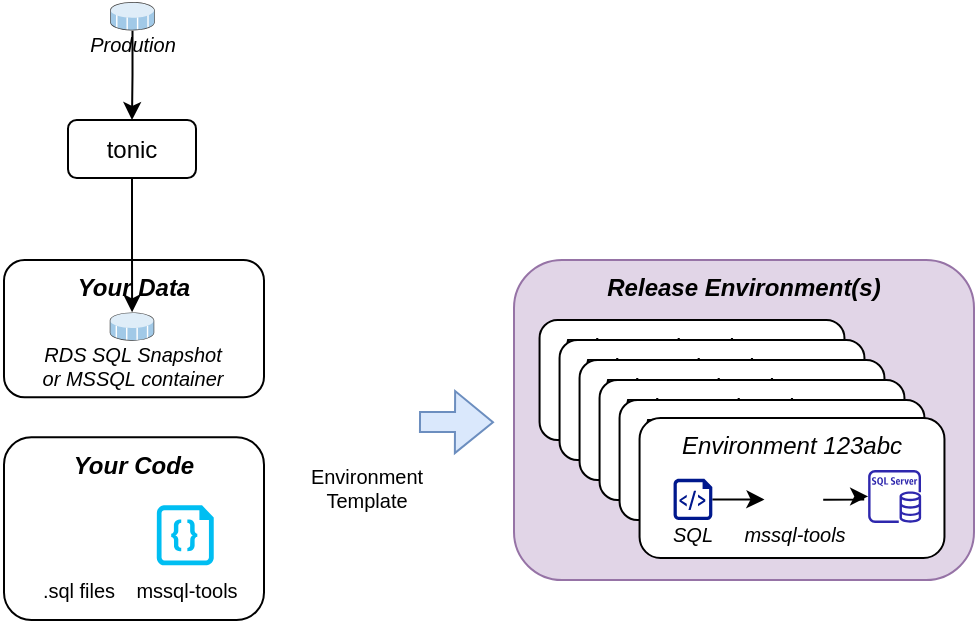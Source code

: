 <mxfile version="18.0.6" type="device"><diagram id="Wdr7-7gHnD2sFKoOE0X6" name="Page-1"><mxGraphModel dx="692" dy="367" grid="0" gridSize="10" guides="1" tooltips="1" connect="1" arrows="1" fold="1" page="1" pageScale="1" pageWidth="850" pageHeight="1100" math="0" shadow="0"><root><mxCell id="0"/><mxCell id="1" parent="0"/><mxCell id="VMs8BYdlEbMUKtq18dDt-128" value="Your Code" style="rounded=1;whiteSpace=wrap;html=1;fontSize=12;labelPosition=center;verticalLabelPosition=middle;align=center;verticalAlign=top;fontStyle=3" parent="1" vertex="1"><mxGeometry x="120" y="338.64" width="130" height="91.36" as="geometry"/></mxCell><mxCell id="VMs8BYdlEbMUKtq18dDt-108" value="&lt;i style=&quot;font-size: 12px;&quot;&gt;Your Data&lt;/i&gt;" style="rounded=1;whiteSpace=wrap;html=1;fontSize=12;labelPosition=center;verticalLabelPosition=middle;align=center;verticalAlign=top;fontStyle=1" parent="1" vertex="1"><mxGeometry x="120" y="250" width="130" height="68.64" as="geometry"/></mxCell><mxCell id="VMs8BYdlEbMUKtq18dDt-19" value="&lt;i&gt;Release Environment(s)&lt;/i&gt;" style="rounded=1;whiteSpace=wrap;html=1;verticalAlign=top;fontStyle=1;fillColor=#e1d5e7;strokeColor=#9673a6;" parent="1" vertex="1"><mxGeometry x="375" y="250" width="230" height="160" as="geometry"/></mxCell><mxCell id="VMs8BYdlEbMUKtq18dDt-68" value="&lt;span&gt;Ephemeral Environment&lt;/span&gt;" style="rounded=1;whiteSpace=wrap;html=1;verticalAlign=top;fontStyle=2;" parent="1" vertex="1"><mxGeometry x="387.78" y="280" width="152.45" height="60" as="geometry"/></mxCell><mxCell id="VMs8BYdlEbMUKtq18dDt-69" value="" style="sketch=0;outlineConnect=0;fontColor=#232F3E;gradientColor=none;fillColor=#2E27AD;strokeColor=none;dashed=0;verticalLabelPosition=bottom;verticalAlign=top;align=center;html=1;fontSize=10;fontStyle=0;aspect=fixed;pointerEvents=1;shape=mxgraph.aws4.rds_sql_server_instance;" parent="1" vertex="1"><mxGeometry x="503.07" y="307.34" width="27.16" height="27.16" as="geometry"/></mxCell><mxCell id="VMs8BYdlEbMUKtq18dDt-70" style="edgeStyle=orthogonalEdgeStyle;rounded=0;orthogonalLoop=1;jettySize=auto;html=1;startArrow=none;exitX=1;exitY=0.5;exitDx=0;exitDy=0;" parent="1" source="VMs8BYdlEbMUKtq18dDt-71" target="VMs8BYdlEbMUKtq18dDt-69" edge="1"><mxGeometry relative="1" as="geometry"><mxPoint x="472.78" y="330.272" as="sourcePoint"/></mxGeometry></mxCell><mxCell id="VMs8BYdlEbMUKtq18dDt-71" value="" style="shape=image;html=1;verticalAlign=top;verticalLabelPosition=bottom;labelBackgroundColor=#ffffff;imageAspect=0;aspect=fixed;image=https://cdn1.iconfinder.com/data/icons/unicons-line-vol-3/24/docker-128.png;spacingTop=-7;fontSize=10;" parent="1" vertex="1"><mxGeometry x="450.23" y="305.13" width="29.37" height="29.37" as="geometry"/></mxCell><mxCell id="VMs8BYdlEbMUKtq18dDt-72" style="edgeStyle=orthogonalEdgeStyle;rounded=0;orthogonalLoop=1;jettySize=auto;html=1;" parent="1" source="VMs8BYdlEbMUKtq18dDt-73" target="VMs8BYdlEbMUKtq18dDt-71" edge="1"><mxGeometry relative="1" as="geometry"/></mxCell><mxCell id="VMs8BYdlEbMUKtq18dDt-73" value="" style="sketch=0;aspect=fixed;pointerEvents=1;shadow=0;dashed=0;html=1;strokeColor=none;labelPosition=center;verticalLabelPosition=bottom;verticalAlign=top;align=center;fillColor=#00188D;shape=mxgraph.azure.script_file;spacingTop=2;fontSize=10;" parent="1" vertex="1"><mxGeometry x="404.78" y="309.38" width="19.38" height="20.62" as="geometry"/></mxCell><mxCell id="VMs8BYdlEbMUKtq18dDt-76" value="&lt;span&gt;Ephemeral Environment&lt;/span&gt;" style="rounded=1;whiteSpace=wrap;html=1;verticalAlign=top;fontStyle=2;" parent="1" vertex="1"><mxGeometry x="397.78" y="290" width="152.45" height="60" as="geometry"/></mxCell><mxCell id="VMs8BYdlEbMUKtq18dDt-77" value="" style="sketch=0;outlineConnect=0;fontColor=#232F3E;gradientColor=none;fillColor=#2E27AD;strokeColor=none;dashed=0;verticalLabelPosition=bottom;verticalAlign=top;align=center;html=1;fontSize=10;fontStyle=0;aspect=fixed;pointerEvents=1;shape=mxgraph.aws4.rds_sql_server_instance;" parent="1" vertex="1"><mxGeometry x="513.07" y="317.34" width="27.16" height="27.16" as="geometry"/></mxCell><mxCell id="VMs8BYdlEbMUKtq18dDt-78" style="edgeStyle=orthogonalEdgeStyle;rounded=0;orthogonalLoop=1;jettySize=auto;html=1;startArrow=none;exitX=1;exitY=0.5;exitDx=0;exitDy=0;" parent="1" source="VMs8BYdlEbMUKtq18dDt-79" target="VMs8BYdlEbMUKtq18dDt-77" edge="1"><mxGeometry relative="1" as="geometry"><mxPoint x="482.78" y="340.272" as="sourcePoint"/></mxGeometry></mxCell><mxCell id="VMs8BYdlEbMUKtq18dDt-79" value="" style="shape=image;html=1;verticalAlign=top;verticalLabelPosition=bottom;labelBackgroundColor=#ffffff;imageAspect=0;aspect=fixed;image=https://cdn1.iconfinder.com/data/icons/unicons-line-vol-3/24/docker-128.png;spacingTop=-7;fontSize=10;" parent="1" vertex="1"><mxGeometry x="460.23" y="315.13" width="29.37" height="29.37" as="geometry"/></mxCell><mxCell id="VMs8BYdlEbMUKtq18dDt-80" style="edgeStyle=orthogonalEdgeStyle;rounded=0;orthogonalLoop=1;jettySize=auto;html=1;" parent="1" source="VMs8BYdlEbMUKtq18dDt-81" target="VMs8BYdlEbMUKtq18dDt-79" edge="1"><mxGeometry relative="1" as="geometry"/></mxCell><mxCell id="VMs8BYdlEbMUKtq18dDt-81" value="" style="sketch=0;aspect=fixed;pointerEvents=1;shadow=0;dashed=0;html=1;strokeColor=none;labelPosition=center;verticalLabelPosition=bottom;verticalAlign=top;align=center;fillColor=#00188D;shape=mxgraph.azure.script_file;spacingTop=2;fontSize=10;" parent="1" vertex="1"><mxGeometry x="414.78" y="319.38" width="19.38" height="20.62" as="geometry"/></mxCell><mxCell id="VMs8BYdlEbMUKtq18dDt-82" value="&lt;span&gt;Ephemeral Environment&lt;/span&gt;" style="rounded=1;whiteSpace=wrap;html=1;verticalAlign=top;fontStyle=2;" parent="1" vertex="1"><mxGeometry x="407.78" y="300" width="152.45" height="60" as="geometry"/></mxCell><mxCell id="VMs8BYdlEbMUKtq18dDt-83" value="" style="sketch=0;outlineConnect=0;fontColor=#232F3E;gradientColor=none;fillColor=#2E27AD;strokeColor=none;dashed=0;verticalLabelPosition=bottom;verticalAlign=top;align=center;html=1;fontSize=10;fontStyle=0;aspect=fixed;pointerEvents=1;shape=mxgraph.aws4.rds_sql_server_instance;" parent="1" vertex="1"><mxGeometry x="523.07" y="327.34" width="27.16" height="27.16" as="geometry"/></mxCell><mxCell id="VMs8BYdlEbMUKtq18dDt-84" style="edgeStyle=orthogonalEdgeStyle;rounded=0;orthogonalLoop=1;jettySize=auto;html=1;startArrow=none;exitX=1;exitY=0.5;exitDx=0;exitDy=0;" parent="1" source="VMs8BYdlEbMUKtq18dDt-85" target="VMs8BYdlEbMUKtq18dDt-83" edge="1"><mxGeometry relative="1" as="geometry"><mxPoint x="492.78" y="350.272" as="sourcePoint"/></mxGeometry></mxCell><mxCell id="VMs8BYdlEbMUKtq18dDt-85" value="" style="shape=image;html=1;verticalAlign=top;verticalLabelPosition=bottom;labelBackgroundColor=#ffffff;imageAspect=0;aspect=fixed;image=https://cdn1.iconfinder.com/data/icons/unicons-line-vol-3/24/docker-128.png;spacingTop=-7;fontSize=10;" parent="1" vertex="1"><mxGeometry x="470.23" y="325.13" width="29.37" height="29.37" as="geometry"/></mxCell><mxCell id="VMs8BYdlEbMUKtq18dDt-86" style="edgeStyle=orthogonalEdgeStyle;rounded=0;orthogonalLoop=1;jettySize=auto;html=1;" parent="1" source="VMs8BYdlEbMUKtq18dDt-87" target="VMs8BYdlEbMUKtq18dDt-85" edge="1"><mxGeometry relative="1" as="geometry"/></mxCell><mxCell id="VMs8BYdlEbMUKtq18dDt-87" value="" style="sketch=0;aspect=fixed;pointerEvents=1;shadow=0;dashed=0;html=1;strokeColor=none;labelPosition=center;verticalLabelPosition=bottom;verticalAlign=top;align=center;fillColor=#00188D;shape=mxgraph.azure.script_file;spacingTop=2;fontSize=10;" parent="1" vertex="1"><mxGeometry x="424.78" y="329.38" width="19.38" height="20.62" as="geometry"/></mxCell><mxCell id="VMs8BYdlEbMUKtq18dDt-88" value="&lt;span&gt;Ephemeral Environment&lt;/span&gt;" style="rounded=1;whiteSpace=wrap;html=1;verticalAlign=top;fontStyle=2;" parent="1" vertex="1"><mxGeometry x="417.78" y="310" width="152.45" height="60" as="geometry"/></mxCell><mxCell id="VMs8BYdlEbMUKtq18dDt-89" value="" style="sketch=0;outlineConnect=0;fontColor=#232F3E;gradientColor=none;fillColor=#2E27AD;strokeColor=none;dashed=0;verticalLabelPosition=bottom;verticalAlign=top;align=center;html=1;fontSize=10;fontStyle=0;aspect=fixed;pointerEvents=1;shape=mxgraph.aws4.rds_sql_server_instance;" parent="1" vertex="1"><mxGeometry x="533.07" y="337.34" width="27.16" height="27.16" as="geometry"/></mxCell><mxCell id="VMs8BYdlEbMUKtq18dDt-90" style="edgeStyle=orthogonalEdgeStyle;rounded=0;orthogonalLoop=1;jettySize=auto;html=1;startArrow=none;exitX=1;exitY=0.5;exitDx=0;exitDy=0;" parent="1" source="VMs8BYdlEbMUKtq18dDt-91" target="VMs8BYdlEbMUKtq18dDt-89" edge="1"><mxGeometry relative="1" as="geometry"><mxPoint x="502.78" y="360.272" as="sourcePoint"/></mxGeometry></mxCell><mxCell id="VMs8BYdlEbMUKtq18dDt-91" value="" style="shape=image;html=1;verticalAlign=top;verticalLabelPosition=bottom;labelBackgroundColor=#ffffff;imageAspect=0;aspect=fixed;image=https://cdn1.iconfinder.com/data/icons/unicons-line-vol-3/24/docker-128.png;spacingTop=-7;fontSize=10;" parent="1" vertex="1"><mxGeometry x="480.23" y="335.13" width="29.37" height="29.37" as="geometry"/></mxCell><mxCell id="VMs8BYdlEbMUKtq18dDt-92" style="edgeStyle=orthogonalEdgeStyle;rounded=0;orthogonalLoop=1;jettySize=auto;html=1;" parent="1" source="VMs8BYdlEbMUKtq18dDt-93" target="VMs8BYdlEbMUKtq18dDt-91" edge="1"><mxGeometry relative="1" as="geometry"/></mxCell><mxCell id="VMs8BYdlEbMUKtq18dDt-93" value="" style="sketch=0;aspect=fixed;pointerEvents=1;shadow=0;dashed=0;html=1;strokeColor=none;labelPosition=center;verticalLabelPosition=bottom;verticalAlign=top;align=center;fillColor=#00188D;shape=mxgraph.azure.script_file;spacingTop=2;fontSize=10;" parent="1" vertex="1"><mxGeometry x="434.78" y="339.38" width="19.38" height="20.62" as="geometry"/></mxCell><mxCell id="VMs8BYdlEbMUKtq18dDt-94" value="&lt;span&gt;Ephemeral Environment&lt;/span&gt;" style="rounded=1;whiteSpace=wrap;html=1;verticalAlign=top;fontStyle=2;" parent="1" vertex="1"><mxGeometry x="427.78" y="320" width="152.45" height="60" as="geometry"/></mxCell><mxCell id="VMs8BYdlEbMUKtq18dDt-95" value="" style="sketch=0;outlineConnect=0;fontColor=#232F3E;gradientColor=none;fillColor=#2E27AD;strokeColor=none;dashed=0;verticalLabelPosition=bottom;verticalAlign=top;align=center;html=1;fontSize=10;fontStyle=0;aspect=fixed;pointerEvents=1;shape=mxgraph.aws4.rds_sql_server_instance;" parent="1" vertex="1"><mxGeometry x="543.07" y="347.34" width="27.16" height="27.16" as="geometry"/></mxCell><mxCell id="VMs8BYdlEbMUKtq18dDt-96" style="edgeStyle=orthogonalEdgeStyle;rounded=0;orthogonalLoop=1;jettySize=auto;html=1;startArrow=none;exitX=1;exitY=0.5;exitDx=0;exitDy=0;" parent="1" source="VMs8BYdlEbMUKtq18dDt-97" target="VMs8BYdlEbMUKtq18dDt-95" edge="1"><mxGeometry relative="1" as="geometry"><mxPoint x="512.78" y="370.272" as="sourcePoint"/></mxGeometry></mxCell><mxCell id="VMs8BYdlEbMUKtq18dDt-97" value="" style="shape=image;html=1;verticalAlign=top;verticalLabelPosition=bottom;labelBackgroundColor=#ffffff;imageAspect=0;aspect=fixed;image=https://cdn1.iconfinder.com/data/icons/unicons-line-vol-3/24/docker-128.png;spacingTop=-7;fontSize=10;" parent="1" vertex="1"><mxGeometry x="490.23" y="345.13" width="29.37" height="29.37" as="geometry"/></mxCell><mxCell id="VMs8BYdlEbMUKtq18dDt-98" style="edgeStyle=orthogonalEdgeStyle;rounded=0;orthogonalLoop=1;jettySize=auto;html=1;" parent="1" source="VMs8BYdlEbMUKtq18dDt-99" target="VMs8BYdlEbMUKtq18dDt-97" edge="1"><mxGeometry relative="1" as="geometry"/></mxCell><mxCell id="VMs8BYdlEbMUKtq18dDt-99" value="" style="sketch=0;aspect=fixed;pointerEvents=1;shadow=0;dashed=0;html=1;strokeColor=none;labelPosition=center;verticalLabelPosition=bottom;verticalAlign=top;align=center;fillColor=#00188D;shape=mxgraph.azure.script_file;spacingTop=2;fontSize=10;" parent="1" vertex="1"><mxGeometry x="444.78" y="349.38" width="19.38" height="20.62" as="geometry"/></mxCell><mxCell id="VMs8BYdlEbMUKtq18dDt-100" value="&lt;span&gt;Environment 123abc&lt;/span&gt;" style="rounded=1;whiteSpace=wrap;html=1;verticalAlign=top;fontStyle=2;" parent="1" vertex="1"><mxGeometry x="437.78" y="329" width="152.45" height="70" as="geometry"/></mxCell><mxCell id="VMs8BYdlEbMUKtq18dDt-101" value="" style="sketch=0;outlineConnect=0;fontColor=#232F3E;gradientColor=none;fillColor=#2E27AD;strokeColor=none;dashed=0;verticalLabelPosition=bottom;verticalAlign=top;align=center;html=1;fontSize=10;fontStyle=0;aspect=fixed;pointerEvents=1;shape=mxgraph.aws4.rds_sql_server_instance;" parent="1" vertex="1"><mxGeometry x="552.07" y="355" width="26.5" height="26.5" as="geometry"/></mxCell><mxCell id="VMs8BYdlEbMUKtq18dDt-102" style="edgeStyle=orthogonalEdgeStyle;rounded=0;orthogonalLoop=1;jettySize=auto;html=1;startArrow=none;exitX=1;exitY=0.5;exitDx=0;exitDy=0;" parent="1" source="VMs8BYdlEbMUKtq18dDt-103" target="VMs8BYdlEbMUKtq18dDt-101" edge="1"><mxGeometry relative="1" as="geometry"><mxPoint x="522.78" y="380.272" as="sourcePoint"/></mxGeometry></mxCell><mxCell id="VMs8BYdlEbMUKtq18dDt-103" value="mssql-tools" style="shape=image;html=1;verticalAlign=top;verticalLabelPosition=bottom;labelBackgroundColor=#ffffff;imageAspect=0;aspect=fixed;image=https://cdn1.iconfinder.com/data/icons/unicons-line-vol-3/24/docker-128.png;spacingTop=-10;fontSize=10;fontStyle=2" parent="1" vertex="1"><mxGeometry x="500.23" y="355.13" width="29.37" height="29.37" as="geometry"/></mxCell><mxCell id="VMs8BYdlEbMUKtq18dDt-104" style="edgeStyle=orthogonalEdgeStyle;rounded=0;orthogonalLoop=1;jettySize=auto;html=1;" parent="1" source="VMs8BYdlEbMUKtq18dDt-105" target="VMs8BYdlEbMUKtq18dDt-103" edge="1"><mxGeometry relative="1" as="geometry"/></mxCell><mxCell id="VMs8BYdlEbMUKtq18dDt-105" value="SQL" style="sketch=0;aspect=fixed;pointerEvents=1;shadow=0;dashed=0;html=1;strokeColor=none;labelPosition=center;verticalLabelPosition=bottom;verticalAlign=top;align=center;fillColor=#00188D;shape=mxgraph.azure.script_file;spacingTop=-5;fontSize=10;fontStyle=2" parent="1" vertex="1"><mxGeometry x="454.78" y="359.38" width="19.38" height="20.62" as="geometry"/></mxCell><mxCell id="VMs8BYdlEbMUKtq18dDt-116" value="" style="shape=image;html=1;verticalAlign=top;verticalLabelPosition=bottom;labelBackgroundColor=#ffffff;imageAspect=0;aspect=fixed;image=https://cdn2.iconfinder.com/data/icons/font-awesome/1792/git-square-128.png;fontSize=10;" parent="1" vertex="1"><mxGeometry x="118.0" y="336.64" width="23.51" height="23.51" as="geometry"/></mxCell><mxCell id="VMs8BYdlEbMUKtq18dDt-118" value="Environment&lt;br&gt;Template" style="shape=image;html=1;verticalAlign=top;verticalLabelPosition=bottom;labelBackgroundColor=#ffffff;imageAspect=0;aspect=fixed;image=https://cdn2.iconfinder.com/data/icons/webinjection/48x48%20PNG/blueprint%20tool.png;fontSize=10;" parent="1" vertex="1"><mxGeometry x="285" y="313.75" width="32.5" height="32.5" as="geometry"/></mxCell><mxCell id="VMs8BYdlEbMUKtq18dDt-122" value=".sql files" style="shape=image;html=1;verticalAlign=top;verticalLabelPosition=bottom;labelBackgroundColor=#ffffff;imageAspect=0;aspect=fixed;image=https://cdn1.iconfinder.com/data/icons/hawcons/32/699166-icon-89-document-file-sql-128.png;fontSize=10;" parent="1" vertex="1"><mxGeometry x="140.58" y="370.39" width="32.28" height="32.28" as="geometry"/></mxCell><mxCell id="VMs8BYdlEbMUKtq18dDt-4" value="RDS SQL Snapshot&lt;br&gt;or MSSQL container" style="shadow=0;dashed=0;html=1;labelPosition=center;verticalLabelPosition=bottom;verticalAlign=top;align=center;outlineConnect=0;shape=mxgraph.veeam.3d.datastore_snapshot;fontStyle=2;fontSize=10;spacingTop=-5;" parent="1" vertex="1"><mxGeometry x="172.86" y="276.16" width="22.28" height="14.32" as="geometry"/></mxCell><mxCell id="VMs8BYdlEbMUKtq18dDt-131" value="" style="shape=image;html=1;verticalAlign=top;verticalLabelPosition=bottom;labelBackgroundColor=#ffffff;imageAspect=0;aspect=fixed;image=https://cdn4.iconfinder.com/data/icons/ionicons/512/icon-plus-round-128.png;fontSize=10;" parent="1" vertex="1"><mxGeometry x="260" y="319.64" width="18" height="18" as="geometry"/></mxCell><mxCell id="VMs8BYdlEbMUKtq18dDt-132" value="" style="shape=flexArrow;endArrow=classic;html=1;rounded=0;fontSize=10;fillColor=#dae8fc;strokeColor=#6c8ebf;" parent="1" edge="1"><mxGeometry width="50" height="50" relative="1" as="geometry"><mxPoint x="327.5" y="330.95" as="sourcePoint"/><mxPoint x="365" y="331.11" as="targetPoint"/></mxGeometry></mxCell><mxCell id="VMs8BYdlEbMUKtq18dDt-133" value="mssql-tools" style="verticalLabelPosition=bottom;html=1;verticalAlign=top;align=center;strokeColor=none;fillColor=#00BEF2;shape=mxgraph.azure.code_file;pointerEvents=1;fontSize=10;" parent="1" vertex="1"><mxGeometry x="196.37" y="372.67" width="28.5" height="30" as="geometry"/></mxCell><mxCell id="abwFxb-QmFpbuNQDkUmG-4" value="" style="edgeStyle=orthogonalEdgeStyle;rounded=0;orthogonalLoop=1;jettySize=auto;html=1;" edge="1" parent="1" source="abwFxb-QmFpbuNQDkUmG-1" target="VMs8BYdlEbMUKtq18dDt-4"><mxGeometry relative="1" as="geometry"/></mxCell><mxCell id="abwFxb-QmFpbuNQDkUmG-1" value="tonic" style="rounded=1;whiteSpace=wrap;html=1;" vertex="1" parent="1"><mxGeometry x="152" y="180" width="64" height="29" as="geometry"/></mxCell><mxCell id="abwFxb-QmFpbuNQDkUmG-3" value="" style="edgeStyle=orthogonalEdgeStyle;rounded=0;orthogonalLoop=1;jettySize=auto;html=1;" edge="1" parent="1" source="abwFxb-QmFpbuNQDkUmG-2" target="abwFxb-QmFpbuNQDkUmG-1"><mxGeometry relative="1" as="geometry"/></mxCell><mxCell id="abwFxb-QmFpbuNQDkUmG-2" value="Prodution" style="shadow=0;dashed=0;html=1;labelPosition=center;verticalLabelPosition=bottom;verticalAlign=top;align=center;outlineConnect=0;shape=mxgraph.veeam.3d.datastore_snapshot;fontStyle=2;fontSize=10;spacingTop=-5;" vertex="1" parent="1"><mxGeometry x="173.09" y="121.0" width="22.28" height="14.32" as="geometry"/></mxCell></root></mxGraphModel></diagram></mxfile>